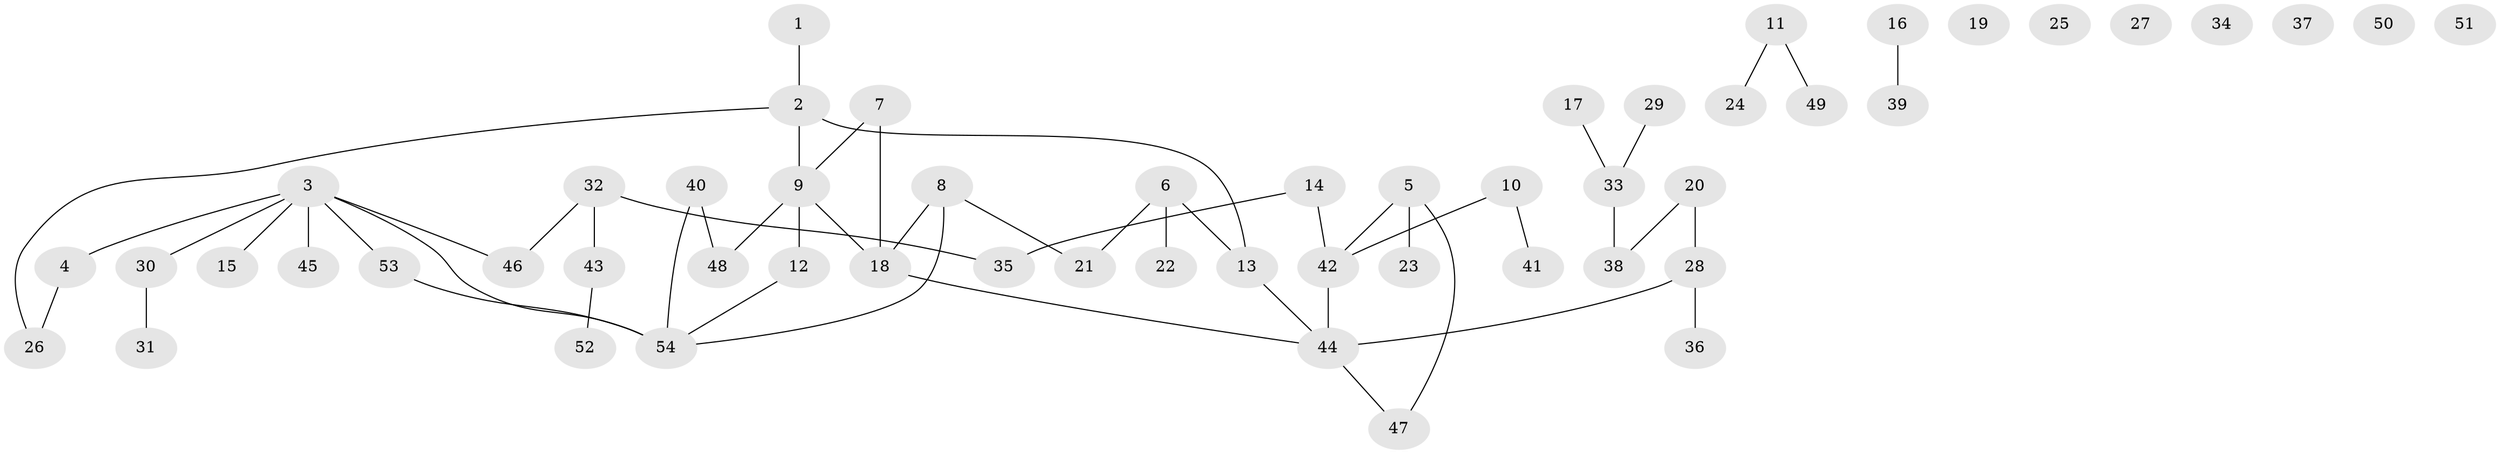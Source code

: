// coarse degree distribution, {6: 0.08, 1: 0.12, 3: 0.04, 2: 0.32, 5: 0.08, 0: 0.36}
// Generated by graph-tools (version 1.1) at 2025/16/03/04/25 18:16:29]
// undirected, 54 vertices, 53 edges
graph export_dot {
graph [start="1"]
  node [color=gray90,style=filled];
  1;
  2;
  3;
  4;
  5;
  6;
  7;
  8;
  9;
  10;
  11;
  12;
  13;
  14;
  15;
  16;
  17;
  18;
  19;
  20;
  21;
  22;
  23;
  24;
  25;
  26;
  27;
  28;
  29;
  30;
  31;
  32;
  33;
  34;
  35;
  36;
  37;
  38;
  39;
  40;
  41;
  42;
  43;
  44;
  45;
  46;
  47;
  48;
  49;
  50;
  51;
  52;
  53;
  54;
  1 -- 2;
  2 -- 9;
  2 -- 13;
  2 -- 26;
  3 -- 4;
  3 -- 15;
  3 -- 30;
  3 -- 45;
  3 -- 46;
  3 -- 53;
  3 -- 54;
  4 -- 26;
  5 -- 23;
  5 -- 42;
  5 -- 47;
  6 -- 13;
  6 -- 21;
  6 -- 22;
  7 -- 9;
  7 -- 18;
  8 -- 18;
  8 -- 21;
  8 -- 54;
  9 -- 12;
  9 -- 18;
  9 -- 48;
  10 -- 41;
  10 -- 42;
  11 -- 24;
  11 -- 49;
  12 -- 54;
  13 -- 44;
  14 -- 35;
  14 -- 42;
  16 -- 39;
  17 -- 33;
  18 -- 44;
  20 -- 28;
  20 -- 38;
  28 -- 36;
  28 -- 44;
  29 -- 33;
  30 -- 31;
  32 -- 35;
  32 -- 43;
  32 -- 46;
  33 -- 38;
  40 -- 48;
  40 -- 54;
  42 -- 44;
  43 -- 52;
  44 -- 47;
  53 -- 54;
}
